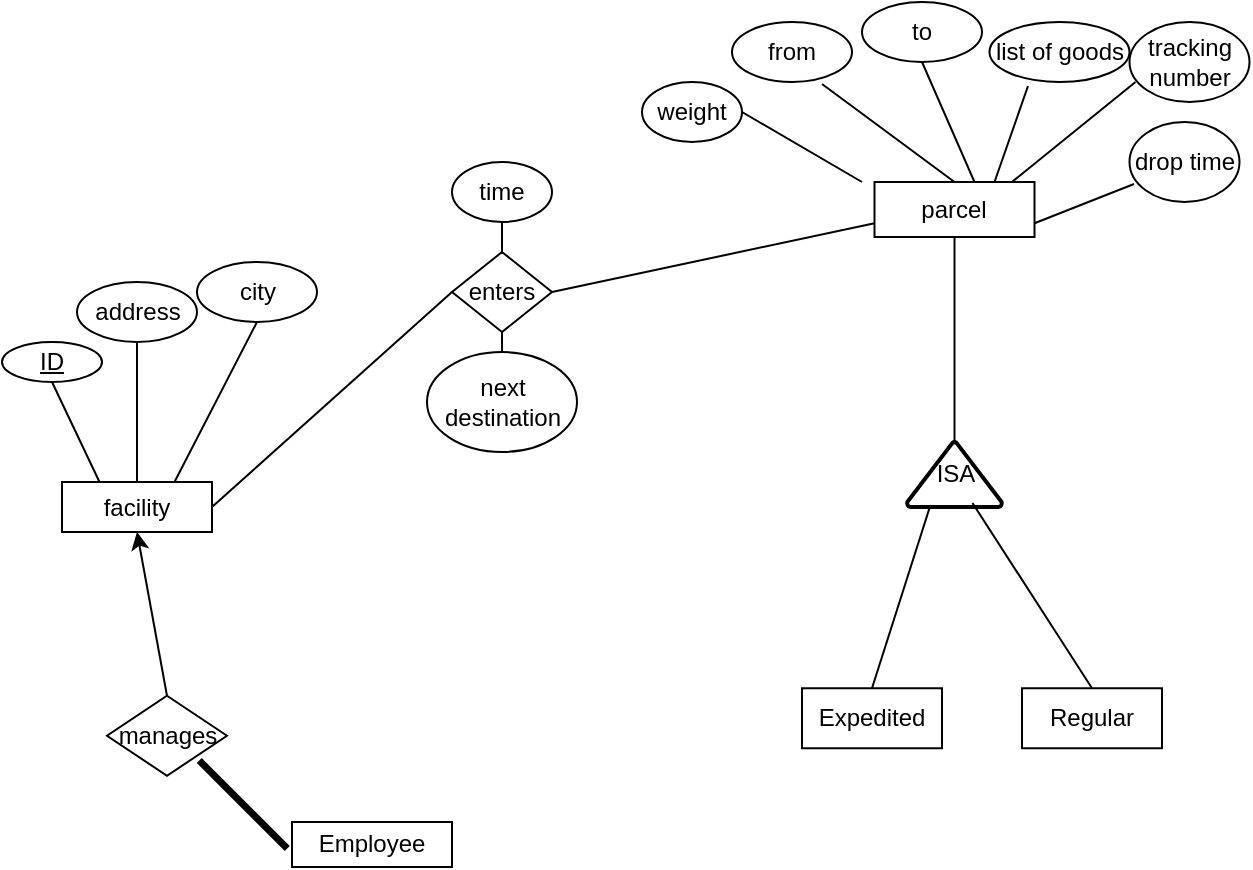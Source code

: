 <mxfile version="22.1.21" type="github">
  <diagram id="R2lEEEUBdFMjLlhIrx00" name="Page-1">
    <mxGraphModel dx="664" dy="1923" grid="1" gridSize="10" guides="1" tooltips="1" connect="1" arrows="1" fold="1" page="1" pageScale="1" pageWidth="850" pageHeight="1100" math="0" shadow="0" extFonts="Permanent Marker^https://fonts.googleapis.com/css?family=Permanent+Marker">
      <root>
        <mxCell id="0" />
        <mxCell id="1" parent="0" />
        <mxCell id="YEW_lpGFMfUZtuyLqXXi-7" style="edgeStyle=none;rounded=0;orthogonalLoop=1;jettySize=auto;html=1;exitX=0.75;exitY=0;exitDx=0;exitDy=0;" parent="1" edge="1">
          <mxGeometry relative="1" as="geometry">
            <mxPoint x="290" y="-870" as="sourcePoint" />
            <mxPoint x="290" y="-870" as="targetPoint" />
          </mxGeometry>
        </mxCell>
        <mxCell id="YEW_lpGFMfUZtuyLqXXi-9" style="edgeStyle=none;rounded=0;orthogonalLoop=1;jettySize=auto;html=1;exitX=0.5;exitY=0;exitDx=0;exitDy=0;" parent="1" edge="1">
          <mxGeometry relative="1" as="geometry">
            <mxPoint x="260" y="-870" as="sourcePoint" />
            <mxPoint x="260" y="-870" as="targetPoint" />
          </mxGeometry>
        </mxCell>
        <mxCell id="YEW_lpGFMfUZtuyLqXXi-10" value="&lt;u&gt;ID&lt;/u&gt;" style="ellipse;whiteSpace=wrap;html=1;" parent="1" vertex="1">
          <mxGeometry y="-930" width="50" height="20" as="geometry" />
        </mxCell>
        <mxCell id="YEW_lpGFMfUZtuyLqXXi-15" style="edgeStyle=none;rounded=0;orthogonalLoop=1;jettySize=auto;html=1;entryX=1;entryY=0.5;entryDx=0;entryDy=0;" parent="1" source="YEW_lpGFMfUZtuyLqXXi-10" target="YEW_lpGFMfUZtuyLqXXi-10" edge="1">
          <mxGeometry relative="1" as="geometry" />
        </mxCell>
        <mxCell id="YEW_lpGFMfUZtuyLqXXi-19" value="city" style="ellipse;whiteSpace=wrap;html=1;" parent="1" vertex="1">
          <mxGeometry x="97.5" y="-970" width="60" height="30" as="geometry" />
        </mxCell>
        <mxCell id="YEW_lpGFMfUZtuyLqXXi-20" value="address" style="ellipse;whiteSpace=wrap;html=1;" parent="1" vertex="1">
          <mxGeometry x="37.5" y="-960" width="60" height="30" as="geometry" />
        </mxCell>
        <mxCell id="YEW_lpGFMfUZtuyLqXXi-30" style="edgeStyle=none;rounded=0;orthogonalLoop=1;jettySize=auto;html=1;exitX=0.5;exitY=0;exitDx=0;exitDy=0;" parent="1" source="YEW_lpGFMfUZtuyLqXXi-25" target="YEW_lpGFMfUZtuyLqXXi-25" edge="1">
          <mxGeometry relative="1" as="geometry" />
        </mxCell>
        <mxCell id="YEW_lpGFMfUZtuyLqXXi-31" value="Employee" style="whiteSpace=wrap;html=1;" parent="1" vertex="1">
          <mxGeometry x="145" y="-690" width="80" height="22.5" as="geometry" />
        </mxCell>
        <mxCell id="YEW_lpGFMfUZtuyLqXXi-45" style="edgeStyle=none;rounded=0;orthogonalLoop=1;jettySize=auto;html=1;exitX=0.5;exitY=0;exitDx=0;exitDy=0;entryX=0.5;entryY=1;entryDx=0;entryDy=0;" parent="1" source="YEW_lpGFMfUZtuyLqXXi-23" target="YEW_lpGFMfUZtuyLqXXi-46" edge="1">
          <mxGeometry relative="1" as="geometry">
            <mxPoint x="150" y="-830" as="targetPoint" />
          </mxGeometry>
        </mxCell>
        <mxCell id="YEW_lpGFMfUZtuyLqXXi-23" value="manages" style="rhombus;whiteSpace=wrap;html=1;" parent="1" vertex="1">
          <mxGeometry x="52.5" y="-753.12" width="60" height="40" as="geometry" />
        </mxCell>
        <mxCell id="YEW_lpGFMfUZtuyLqXXi-46" value="facility" style="whiteSpace=wrap;html=1;" parent="1" vertex="1">
          <mxGeometry x="30" y="-860" width="75" height="25" as="geometry" />
        </mxCell>
        <mxCell id="YEW_lpGFMfUZtuyLqXXi-47" value="parcel" style="whiteSpace=wrap;html=1;" parent="1" vertex="1">
          <mxGeometry x="436.25" y="-1010" width="80" height="27.5" as="geometry" />
        </mxCell>
        <mxCell id="YEW_lpGFMfUZtuyLqXXi-52" value="list of goods" style="ellipse;whiteSpace=wrap;html=1;" parent="1" vertex="1">
          <mxGeometry x="493.75" y="-1090" width="70" height="30" as="geometry" />
        </mxCell>
        <mxCell id="FE9auvhifzYaeZrekB-4-3" value="to" style="ellipse;whiteSpace=wrap;html=1;" vertex="1" parent="1">
          <mxGeometry x="430" y="-1100" width="60" height="30" as="geometry" />
        </mxCell>
        <mxCell id="FE9auvhifzYaeZrekB-4-4" value="from" style="ellipse;whiteSpace=wrap;html=1;" vertex="1" parent="1">
          <mxGeometry x="365" y="-1090" width="60" height="30" as="geometry" />
        </mxCell>
        <mxCell id="YEW_lpGFMfUZtuyLqXXi-25" value="" style="whiteSpace=fill;html=1;fillColor=#000000;strokeColor=#000000;rotation=45;" parent="1" vertex="1">
          <mxGeometry x="90" y="-700" width="61.25" height="2.5" as="geometry" />
        </mxCell>
        <mxCell id="FE9auvhifzYaeZrekB-4-18" value="ISA" style="strokeWidth=2;html=1;shape=mxgraph.flowchart.extract_or_measurement;whiteSpace=wrap;" vertex="1" parent="1">
          <mxGeometry x="452.5" y="-880" width="47.5" height="32.5" as="geometry" />
        </mxCell>
        <mxCell id="FE9auvhifzYaeZrekB-4-21" value="Expedited" style="rounded=0;whiteSpace=wrap;html=1;" vertex="1" parent="1">
          <mxGeometry x="400" y="-756.87" width="70" height="30" as="geometry" />
        </mxCell>
        <mxCell id="FE9auvhifzYaeZrekB-4-22" value="Regular" style="rounded=0;whiteSpace=wrap;html=1;" vertex="1" parent="1">
          <mxGeometry x="510" y="-756.87" width="70" height="30" as="geometry" />
        </mxCell>
        <mxCell id="FE9auvhifzYaeZrekB-4-28" value="" style="endArrow=none;html=1;rounded=0;exitX=0.5;exitY=0;exitDx=0;exitDy=0;entryX=0.5;entryY=1;entryDx=0;entryDy=0;" edge="1" parent="1" source="YEW_lpGFMfUZtuyLqXXi-46" target="YEW_lpGFMfUZtuyLqXXi-20">
          <mxGeometry width="50" height="50" relative="1" as="geometry">
            <mxPoint x="290" y="-770" as="sourcePoint" />
            <mxPoint x="340" y="-820" as="targetPoint" />
          </mxGeometry>
        </mxCell>
        <mxCell id="FE9auvhifzYaeZrekB-4-29" value="" style="endArrow=none;html=1;rounded=0;exitX=0.5;exitY=1;exitDx=0;exitDy=0;entryX=0.5;entryY=0;entryDx=0;entryDy=0;entryPerimeter=0;" edge="1" parent="1" source="YEW_lpGFMfUZtuyLqXXi-47" target="FE9auvhifzYaeZrekB-4-18">
          <mxGeometry width="50" height="50" relative="1" as="geometry">
            <mxPoint x="154" y="-854" as="sourcePoint" />
            <mxPoint x="470" y="-760" as="targetPoint" />
            <Array as="points" />
          </mxGeometry>
        </mxCell>
        <mxCell id="FE9auvhifzYaeZrekB-4-32" value="" style="endArrow=none;html=1;rounded=0;entryX=0.275;entryY=1.067;entryDx=0;entryDy=0;exitX=0.75;exitY=0;exitDx=0;exitDy=0;entryPerimeter=0;" edge="1" parent="1" source="YEW_lpGFMfUZtuyLqXXi-47" target="YEW_lpGFMfUZtuyLqXXi-52">
          <mxGeometry width="50" height="50" relative="1" as="geometry">
            <mxPoint x="485" y="-850" as="sourcePoint" />
            <mxPoint x="565" y="-1030" as="targetPoint" />
          </mxGeometry>
        </mxCell>
        <mxCell id="FE9auvhifzYaeZrekB-4-33" value="" style="endArrow=none;html=1;rounded=0;entryX=0.247;entryY=0.969;entryDx=0;entryDy=0;entryPerimeter=0;exitX=0.5;exitY=0;exitDx=0;exitDy=0;" edge="1" parent="1" source="FE9auvhifzYaeZrekB-4-21" target="FE9auvhifzYaeZrekB-4-18">
          <mxGeometry width="50" height="50" relative="1" as="geometry">
            <mxPoint x="290" y="-770" as="sourcePoint" />
            <mxPoint x="340" y="-820" as="targetPoint" />
          </mxGeometry>
        </mxCell>
        <mxCell id="FE9auvhifzYaeZrekB-4-34" value="" style="endArrow=none;html=1;rounded=0;exitX=0.625;exitY=0;exitDx=0;exitDy=0;exitPerimeter=0;entryX=0.5;entryY=1;entryDx=0;entryDy=0;" edge="1" parent="1" source="YEW_lpGFMfUZtuyLqXXi-47" target="FE9auvhifzYaeZrekB-4-3">
          <mxGeometry width="50" height="50" relative="1" as="geometry">
            <mxPoint x="460" y="-842.007" as="sourcePoint" />
            <mxPoint x="478" y="-900" as="targetPoint" />
          </mxGeometry>
        </mxCell>
        <mxCell id="FE9auvhifzYaeZrekB-4-35" value="" style="endArrow=none;html=1;rounded=0;entryX=0.75;entryY=1.033;entryDx=0;entryDy=0;entryPerimeter=0;exitX=0.5;exitY=0;exitDx=0;exitDy=0;" edge="1" parent="1" source="YEW_lpGFMfUZtuyLqXXi-47" target="FE9auvhifzYaeZrekB-4-4">
          <mxGeometry width="50" height="50" relative="1" as="geometry">
            <mxPoint x="450" y="-990" as="sourcePoint" />
            <mxPoint x="490" y="-900" as="targetPoint" />
          </mxGeometry>
        </mxCell>
        <mxCell id="FE9auvhifzYaeZrekB-4-37" value="" style="endArrow=none;html=1;rounded=0;entryX=0.5;entryY=0;entryDx=0;entryDy=0;exitX=0.689;exitY=0.938;exitDx=0;exitDy=0;exitPerimeter=0;" edge="1" parent="1" source="FE9auvhifzYaeZrekB-4-18" target="FE9auvhifzYaeZrekB-4-22">
          <mxGeometry width="50" height="50" relative="1" as="geometry">
            <mxPoint x="480" y="-660" as="sourcePoint" />
            <mxPoint x="530" y="-710" as="targetPoint" />
          </mxGeometry>
        </mxCell>
        <mxCell id="FE9auvhifzYaeZrekB-4-46" value="" style="endArrow=none;html=1;rounded=0;exitX=0.75;exitY=0;exitDx=0;exitDy=0;entryX=0.5;entryY=1;entryDx=0;entryDy=0;" edge="1" parent="1" source="YEW_lpGFMfUZtuyLqXXi-46" target="YEW_lpGFMfUZtuyLqXXi-19">
          <mxGeometry width="50" height="50" relative="1" as="geometry">
            <mxPoint x="290" y="-770" as="sourcePoint" />
            <mxPoint x="340" y="-820" as="targetPoint" />
          </mxGeometry>
        </mxCell>
        <mxCell id="FE9auvhifzYaeZrekB-4-47" value="" style="endArrow=none;html=1;rounded=0;exitX=0.25;exitY=0;exitDx=0;exitDy=0;entryX=0.5;entryY=1;entryDx=0;entryDy=0;" edge="1" parent="1" source="YEW_lpGFMfUZtuyLqXXi-46" target="YEW_lpGFMfUZtuyLqXXi-10">
          <mxGeometry width="50" height="50" relative="1" as="geometry">
            <mxPoint x="290" y="-770" as="sourcePoint" />
            <mxPoint x="340" y="-820" as="targetPoint" />
          </mxGeometry>
        </mxCell>
        <mxCell id="FE9auvhifzYaeZrekB-4-48" value="drop time" style="ellipse;whiteSpace=wrap;html=1;" vertex="1" parent="1">
          <mxGeometry x="563.75" y="-1040" width="55" height="40" as="geometry" />
        </mxCell>
        <mxCell id="FE9auvhifzYaeZrekB-4-49" value="weight" style="ellipse;whiteSpace=wrap;html=1;" vertex="1" parent="1">
          <mxGeometry x="320" y="-1060" width="50" height="30" as="geometry" />
        </mxCell>
        <mxCell id="FE9auvhifzYaeZrekB-4-51" value="tracking number" style="ellipse;whiteSpace=wrap;html=1;strokeColor=default;align=center;verticalAlign=middle;fontFamily=Helvetica;fontSize=12;fontColor=default;fillColor=default;" vertex="1" parent="1">
          <mxGeometry x="563.75" y="-1090" width="60" height="40" as="geometry" />
        </mxCell>
        <mxCell id="FE9auvhifzYaeZrekB-4-53" value="" style="endArrow=none;html=1;rounded=0;fontFamily=Helvetica;fontSize=12;fontColor=default;exitX=1;exitY=0.5;exitDx=0;exitDy=0;" edge="1" parent="1" source="FE9auvhifzYaeZrekB-4-49">
          <mxGeometry width="50" height="50" relative="1" as="geometry">
            <mxPoint x="290" y="-770" as="sourcePoint" />
            <mxPoint x="430" y="-1010" as="targetPoint" />
          </mxGeometry>
        </mxCell>
        <mxCell id="FE9auvhifzYaeZrekB-4-54" value="" style="endArrow=none;html=1;rounded=0;fontFamily=Helvetica;fontSize=12;fontColor=default;exitX=1;exitY=0.75;exitDx=0;exitDy=0;entryX=0.041;entryY=0.775;entryDx=0;entryDy=0;entryPerimeter=0;" edge="1" parent="1" source="YEW_lpGFMfUZtuyLqXXi-47" target="FE9auvhifzYaeZrekB-4-48">
          <mxGeometry width="50" height="50" relative="1" as="geometry">
            <mxPoint x="290" y="-770" as="sourcePoint" />
            <mxPoint x="340" y="-820" as="targetPoint" />
          </mxGeometry>
        </mxCell>
        <mxCell id="FE9auvhifzYaeZrekB-4-55" value="" style="endArrow=none;html=1;rounded=0;fontFamily=Helvetica;fontSize=12;fontColor=default;exitX=0.05;exitY=0.75;exitDx=0;exitDy=0;exitPerimeter=0;entryX=0.859;entryY=0;entryDx=0;entryDy=0;entryPerimeter=0;" edge="1" parent="1" source="FE9auvhifzYaeZrekB-4-51" target="YEW_lpGFMfUZtuyLqXXi-47">
          <mxGeometry width="50" height="50" relative="1" as="geometry">
            <mxPoint x="290" y="-770" as="sourcePoint" />
            <mxPoint x="510" y="-976" as="targetPoint" />
          </mxGeometry>
        </mxCell>
        <mxCell id="FE9auvhifzYaeZrekB-4-57" style="edgeStyle=none;rounded=0;orthogonalLoop=1;jettySize=auto;html=1;exitX=0.5;exitY=1;exitDx=0;exitDy=0;fontFamily=Helvetica;fontSize=12;fontColor=default;" edge="1" parent="1" source="YEW_lpGFMfUZtuyLqXXi-52" target="YEW_lpGFMfUZtuyLqXXi-52">
          <mxGeometry relative="1" as="geometry" />
        </mxCell>
        <mxCell id="FE9auvhifzYaeZrekB-4-58" value="" style="endArrow=none;html=1;rounded=0;fontFamily=Helvetica;fontSize=12;fontColor=default;exitX=1;exitY=0.5;exitDx=0;exitDy=0;entryX=0;entryY=0.5;entryDx=0;entryDy=0;" edge="1" parent="1" source="YEW_lpGFMfUZtuyLqXXi-46" target="FE9auvhifzYaeZrekB-4-59">
          <mxGeometry width="50" height="50" relative="1" as="geometry">
            <mxPoint x="290" y="-770" as="sourcePoint" />
            <mxPoint x="300" y="-900" as="targetPoint" />
          </mxGeometry>
        </mxCell>
        <mxCell id="FE9auvhifzYaeZrekB-4-59" value="enters" style="rhombus;whiteSpace=wrap;html=1;strokeColor=default;align=center;verticalAlign=middle;fontFamily=Helvetica;fontSize=12;fontColor=default;fillColor=default;" vertex="1" parent="1">
          <mxGeometry x="225" y="-975" width="50" height="40" as="geometry" />
        </mxCell>
        <mxCell id="FE9auvhifzYaeZrekB-4-60" value="" style="endArrow=none;html=1;rounded=0;fontFamily=Helvetica;fontSize=12;fontColor=default;entryX=0;entryY=0.75;entryDx=0;entryDy=0;exitX=1;exitY=0.5;exitDx=0;exitDy=0;" edge="1" parent="1" source="FE9auvhifzYaeZrekB-4-59" target="YEW_lpGFMfUZtuyLqXXi-47">
          <mxGeometry width="50" height="50" relative="1" as="geometry">
            <mxPoint x="290" y="-770" as="sourcePoint" />
            <mxPoint x="340" y="-820" as="targetPoint" />
          </mxGeometry>
        </mxCell>
        <mxCell id="FE9auvhifzYaeZrekB-4-62" value="" style="endArrow=none;html=1;rounded=0;fontFamily=Helvetica;fontSize=12;fontColor=default;exitX=0.5;exitY=0;exitDx=0;exitDy=0;entryX=0.5;entryY=1;entryDx=0;entryDy=0;" edge="1" parent="1" source="FE9auvhifzYaeZrekB-4-59" target="FE9auvhifzYaeZrekB-4-63">
          <mxGeometry width="50" height="50" relative="1" as="geometry">
            <mxPoint x="290" y="-770" as="sourcePoint" />
            <mxPoint x="260" y="-1000" as="targetPoint" />
          </mxGeometry>
        </mxCell>
        <mxCell id="FE9auvhifzYaeZrekB-4-63" value="time" style="ellipse;whiteSpace=wrap;html=1;strokeColor=default;align=center;verticalAlign=middle;fontFamily=Helvetica;fontSize=12;fontColor=default;fillColor=default;" vertex="1" parent="1">
          <mxGeometry x="225" y="-1020" width="50" height="30" as="geometry" />
        </mxCell>
        <mxCell id="FE9auvhifzYaeZrekB-4-64" value="" style="endArrow=none;html=1;rounded=0;fontFamily=Helvetica;fontSize=12;fontColor=default;entryX=0.5;entryY=1;entryDx=0;entryDy=0;exitX=0.5;exitY=0;exitDx=0;exitDy=0;" edge="1" parent="1" source="FE9auvhifzYaeZrekB-4-65" target="FE9auvhifzYaeZrekB-4-59">
          <mxGeometry width="50" height="50" relative="1" as="geometry">
            <mxPoint x="250" y="-910" as="sourcePoint" />
            <mxPoint x="340" y="-820" as="targetPoint" />
          </mxGeometry>
        </mxCell>
        <mxCell id="FE9auvhifzYaeZrekB-4-65" value="next destination" style="ellipse;whiteSpace=wrap;html=1;strokeColor=default;align=center;verticalAlign=middle;fontFamily=Helvetica;fontSize=12;fontColor=default;fillColor=default;" vertex="1" parent="1">
          <mxGeometry x="212.5" y="-925" width="75" height="50" as="geometry" />
        </mxCell>
      </root>
    </mxGraphModel>
  </diagram>
</mxfile>
